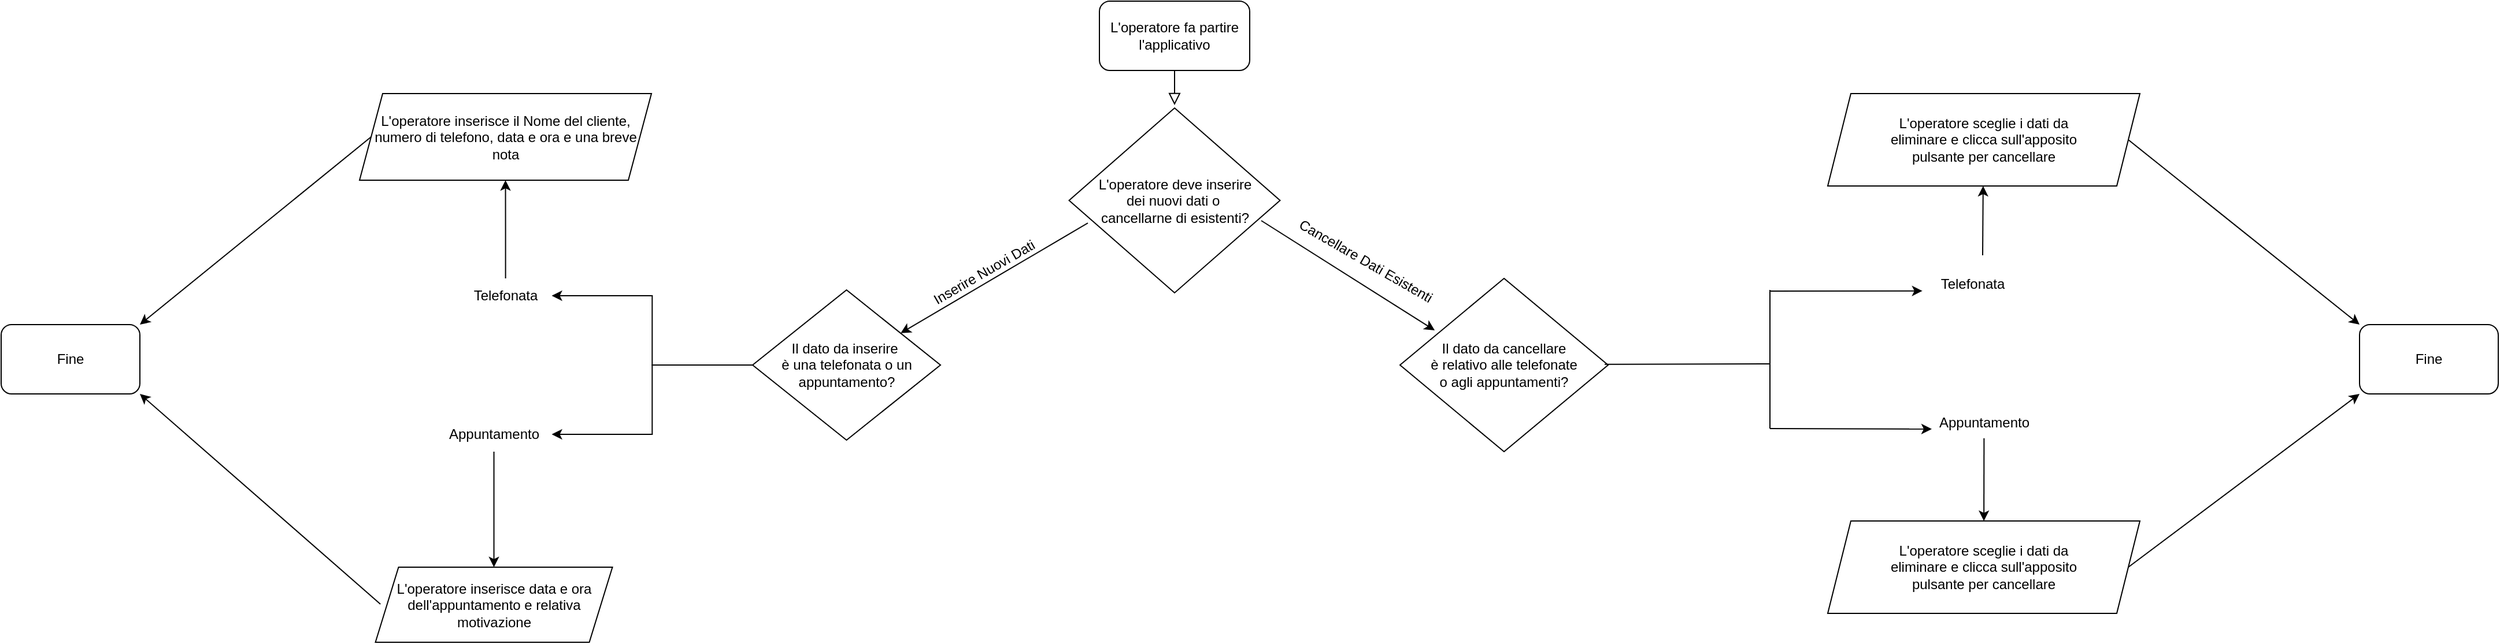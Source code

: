 <mxfile version="24.2.5" type="device">
  <diagram id="C5RBs43oDa-KdzZeNtuy" name="Page-1">
    <mxGraphModel dx="3217" dy="1407" grid="1" gridSize="10" guides="1" tooltips="1" connect="1" arrows="1" fold="1" page="1" pageScale="1" pageWidth="827" pageHeight="1169" math="0" shadow="0">
      <root>
        <mxCell id="WIyWlLk6GJQsqaUBKTNV-0" />
        <mxCell id="WIyWlLk6GJQsqaUBKTNV-1" parent="WIyWlLk6GJQsqaUBKTNV-0" />
        <mxCell id="WIyWlLk6GJQsqaUBKTNV-2" value="" style="rounded=0;html=1;jettySize=auto;orthogonalLoop=1;fontSize=11;endArrow=block;endFill=0;endSize=8;strokeWidth=1;shadow=0;labelBackgroundColor=none;edgeStyle=orthogonalEdgeStyle;" parent="WIyWlLk6GJQsqaUBKTNV-1" source="WIyWlLk6GJQsqaUBKTNV-3" edge="1">
          <mxGeometry relative="1" as="geometry">
            <mxPoint x="385" y="120" as="targetPoint" />
          </mxGeometry>
        </mxCell>
        <mxCell id="WIyWlLk6GJQsqaUBKTNV-3" value="L&#39;operatore fa partire l&#39;applicativo" style="rounded=1;whiteSpace=wrap;html=1;fontSize=12;glass=0;strokeWidth=1;shadow=0;" parent="WIyWlLk6GJQsqaUBKTNV-1" vertex="1">
          <mxGeometry x="320" y="30" width="130" height="60" as="geometry" />
        </mxCell>
        <mxCell id="1Bu1qQsimD0IRLWMEUHT-5" value="" style="edgeStyle=orthogonalEdgeStyle;rounded=0;orthogonalLoop=1;jettySize=auto;html=1;" parent="WIyWlLk6GJQsqaUBKTNV-1" source="1Bu1qQsimD0IRLWMEUHT-14" target="1Bu1qQsimD0IRLWMEUHT-4" edge="1">
          <mxGeometry relative="1" as="geometry" />
        </mxCell>
        <mxCell id="1Bu1qQsimD0IRLWMEUHT-10" value="" style="edgeStyle=orthogonalEdgeStyle;rounded=0;orthogonalLoop=1;jettySize=auto;html=1;" parent="WIyWlLk6GJQsqaUBKTNV-1" source="1Bu1qQsimD0IRLWMEUHT-16" target="1Bu1qQsimD0IRLWMEUHT-9" edge="1">
          <mxGeometry relative="1" as="geometry" />
        </mxCell>
        <mxCell id="1Bu1qQsimD0IRLWMEUHT-3" value="Il dato da inserire&amp;nbsp;&lt;div&gt;è una telefonata o un appuntamento?&lt;/div&gt;" style="rhombus;whiteSpace=wrap;html=1;" parent="WIyWlLk6GJQsqaUBKTNV-1" vertex="1">
          <mxGeometry x="20" y="280" width="162.5" height="130" as="geometry" />
        </mxCell>
        <mxCell id="1Bu1qQsimD0IRLWMEUHT-4" value="L&#39;operatore inserisce il Nome del cliente, numero di telefono, data e ora e una breve nota" style="shape=parallelogram;perimeter=parallelogramPerimeter;whiteSpace=wrap;html=1;fixedSize=1;" parent="WIyWlLk6GJQsqaUBKTNV-1" vertex="1">
          <mxGeometry x="-320" y="110" width="252.5" height="75" as="geometry" />
        </mxCell>
        <mxCell id="1Bu1qQsimD0IRLWMEUHT-6" value="L&#39;operatore deve inserire&lt;div&gt;dei nuovi dati o&amp;nbsp;&lt;/div&gt;&lt;div&gt;cancellarne di esistenti?&lt;/div&gt;" style="rhombus;whiteSpace=wrap;html=1;" parent="WIyWlLk6GJQsqaUBKTNV-1" vertex="1">
          <mxGeometry x="293.75" y="122.5" width="182.5" height="160" as="geometry" />
        </mxCell>
        <mxCell id="1Bu1qQsimD0IRLWMEUHT-9" value="L&#39;operatore inserisce data e ora dell&#39;appuntamento e relativa motivazione" style="shape=parallelogram;perimeter=parallelogramPerimeter;whiteSpace=wrap;html=1;fixedSize=1;" parent="WIyWlLk6GJQsqaUBKTNV-1" vertex="1">
          <mxGeometry x="-306.25" y="520" width="205" height="65" as="geometry" />
        </mxCell>
        <mxCell id="1Bu1qQsimD0IRLWMEUHT-13" value="" style="endArrow=classic;html=1;rounded=0;exitX=0.089;exitY=0.622;exitDx=0;exitDy=0;exitPerimeter=0;" parent="WIyWlLk6GJQsqaUBKTNV-1" source="1Bu1qQsimD0IRLWMEUHT-6" target="1Bu1qQsimD0IRLWMEUHT-3" edge="1">
          <mxGeometry width="50" height="50" relative="1" as="geometry">
            <mxPoint x="170" y="450" as="sourcePoint" />
            <mxPoint x="210" y="360" as="targetPoint" />
          </mxGeometry>
        </mxCell>
        <mxCell id="1Bu1qQsimD0IRLWMEUHT-15" value="" style="edgeStyle=orthogonalEdgeStyle;rounded=0;orthogonalLoop=1;jettySize=auto;html=1;" parent="WIyWlLk6GJQsqaUBKTNV-1" source="1Bu1qQsimD0IRLWMEUHT-3" target="1Bu1qQsimD0IRLWMEUHT-14" edge="1">
          <mxGeometry relative="1" as="geometry">
            <mxPoint x="20" y="345" as="sourcePoint" />
            <mxPoint x="-194" y="185" as="targetPoint" />
          </mxGeometry>
        </mxCell>
        <mxCell id="1Bu1qQsimD0IRLWMEUHT-14" value="Telefonata" style="text;html=1;align=center;verticalAlign=middle;resizable=0;points=[];autosize=1;strokeColor=none;fillColor=none;" parent="WIyWlLk6GJQsqaUBKTNV-1" vertex="1">
          <mxGeometry x="-233.75" y="270" width="80" height="30" as="geometry" />
        </mxCell>
        <mxCell id="1Bu1qQsimD0IRLWMEUHT-17" value="" style="edgeStyle=orthogonalEdgeStyle;rounded=0;orthogonalLoop=1;jettySize=auto;html=1;" parent="WIyWlLk6GJQsqaUBKTNV-1" source="1Bu1qQsimD0IRLWMEUHT-3" target="1Bu1qQsimD0IRLWMEUHT-16" edge="1">
          <mxGeometry relative="1" as="geometry">
            <mxPoint x="20" y="345" as="sourcePoint" />
            <mxPoint x="-194" y="520" as="targetPoint" />
          </mxGeometry>
        </mxCell>
        <mxCell id="1Bu1qQsimD0IRLWMEUHT-16" value="Appuntamento" style="text;html=1;align=center;verticalAlign=middle;resizable=0;points=[];autosize=1;strokeColor=none;fillColor=none;" parent="WIyWlLk6GJQsqaUBKTNV-1" vertex="1">
          <mxGeometry x="-253.75" y="390" width="100" height="30" as="geometry" />
        </mxCell>
        <mxCell id="1Bu1qQsimD0IRLWMEUHT-20" value="Inserire Nuovi Dati" style="text;html=1;align=center;verticalAlign=middle;resizable=0;points=[];autosize=1;strokeColor=none;fillColor=none;rotation=-30;" parent="WIyWlLk6GJQsqaUBKTNV-1" vertex="1">
          <mxGeometry x="160" y="250" width="120" height="30" as="geometry" />
        </mxCell>
        <mxCell id="1Bu1qQsimD0IRLWMEUHT-21" value="Il dato da cancellare&lt;div&gt;è relativo alle telefonate&lt;/div&gt;&lt;div&gt;o agli appuntamenti?&lt;/div&gt;" style="rhombus;whiteSpace=wrap;html=1;" parent="WIyWlLk6GJQsqaUBKTNV-1" vertex="1">
          <mxGeometry x="580" y="270" width="180" height="150" as="geometry" />
        </mxCell>
        <mxCell id="1Bu1qQsimD0IRLWMEUHT-22" value="" style="endArrow=classic;html=1;rounded=0;entryX=0.167;entryY=0.3;entryDx=0;entryDy=0;entryPerimeter=0;" parent="WIyWlLk6GJQsqaUBKTNV-1" target="1Bu1qQsimD0IRLWMEUHT-21" edge="1">
          <mxGeometry width="50" height="50" relative="1" as="geometry">
            <mxPoint x="460" y="220" as="sourcePoint" />
            <mxPoint x="660" y="290" as="targetPoint" />
          </mxGeometry>
        </mxCell>
        <mxCell id="1Bu1qQsimD0IRLWMEUHT-24" value="Cancellare Dati Esistenti" style="text;html=1;align=center;verticalAlign=middle;resizable=0;points=[];autosize=1;strokeColor=none;fillColor=none;rotation=30;" parent="WIyWlLk6GJQsqaUBKTNV-1" vertex="1">
          <mxGeometry x="475" y="240" width="150" height="30" as="geometry" />
        </mxCell>
        <mxCell id="1Bu1qQsimD0IRLWMEUHT-25" value="L&#39;operatore sceglie i dati da&lt;div&gt;eliminare e clicca sull&#39;apposito&lt;/div&gt;&lt;div&gt;pulsante per cancellare&lt;/div&gt;" style="shape=parallelogram;perimeter=parallelogramPerimeter;whiteSpace=wrap;html=1;fixedSize=1;" parent="WIyWlLk6GJQsqaUBKTNV-1" vertex="1">
          <mxGeometry x="950" y="480" width="270" height="80" as="geometry" />
        </mxCell>
        <mxCell id="1Bu1qQsimD0IRLWMEUHT-26" value="L&#39;operatore sceglie i dati da&lt;div&gt;eliminare e clicca sull&#39;apposito&lt;/div&gt;&lt;div&gt;pulsante per cancellare&lt;/div&gt;" style="shape=parallelogram;perimeter=parallelogramPerimeter;whiteSpace=wrap;html=1;fixedSize=1;" parent="WIyWlLk6GJQsqaUBKTNV-1" vertex="1">
          <mxGeometry x="950" y="110" width="270" height="80" as="geometry" />
        </mxCell>
        <mxCell id="1Bu1qQsimD0IRLWMEUHT-30" value="" style="endArrow=classic;html=1;rounded=0;" parent="WIyWlLk6GJQsqaUBKTNV-1" edge="1">
          <mxGeometry width="50" height="50" relative="1" as="geometry">
            <mxPoint x="1084" y="250" as="sourcePoint" />
            <mxPoint x="1084.41" y="190" as="targetPoint" />
          </mxGeometry>
        </mxCell>
        <mxCell id="1Bu1qQsimD0IRLWMEUHT-31" value="" style="endArrow=classic;html=1;rounded=0;exitX=0.502;exitY=0.946;exitDx=0;exitDy=0;exitPerimeter=0;" parent="WIyWlLk6GJQsqaUBKTNV-1" target="1Bu1qQsimD0IRLWMEUHT-25" edge="1" source="1Bu1qQsimD0IRLWMEUHT-35">
          <mxGeometry width="50" height="50" relative="1" as="geometry">
            <mxPoint x="1085" y="420" as="sourcePoint" />
            <mxPoint x="1085.246" y="400" as="targetPoint" />
          </mxGeometry>
        </mxCell>
        <mxCell id="1Bu1qQsimD0IRLWMEUHT-34" value="Telefonata" style="text;html=1;align=center;verticalAlign=middle;resizable=0;points=[];autosize=1;strokeColor=none;fillColor=none;" parent="WIyWlLk6GJQsqaUBKTNV-1" vertex="1">
          <mxGeometry x="1035" y="260" width="80" height="30" as="geometry" />
        </mxCell>
        <mxCell id="1Bu1qQsimD0IRLWMEUHT-35" value="Appuntamento" style="text;html=1;align=center;verticalAlign=middle;resizable=0;points=[];autosize=1;strokeColor=none;fillColor=none;" parent="WIyWlLk6GJQsqaUBKTNV-1" vertex="1">
          <mxGeometry x="1035" y="380" width="100" height="30" as="geometry" />
        </mxCell>
        <mxCell id="1Bu1qQsimD0IRLWMEUHT-37" value="" style="endArrow=none;html=1;rounded=0;" parent="WIyWlLk6GJQsqaUBKTNV-1" edge="1">
          <mxGeometry width="50" height="50" relative="1" as="geometry">
            <mxPoint x="757" y="344.41" as="sourcePoint" />
            <mxPoint x="900" y="344" as="targetPoint" />
          </mxGeometry>
        </mxCell>
        <mxCell id="1Bu1qQsimD0IRLWMEUHT-38" value="" style="endArrow=none;html=1;rounded=0;" parent="WIyWlLk6GJQsqaUBKTNV-1" edge="1">
          <mxGeometry width="50" height="50" relative="1" as="geometry">
            <mxPoint x="900" y="400" as="sourcePoint" />
            <mxPoint x="900" y="280" as="targetPoint" />
          </mxGeometry>
        </mxCell>
        <mxCell id="1Bu1qQsimD0IRLWMEUHT-39" value="" style="endArrow=classic;html=1;rounded=0;entryX=-0.039;entryY=0.694;entryDx=0;entryDy=0;entryPerimeter=0;" parent="WIyWlLk6GJQsqaUBKTNV-1" target="1Bu1qQsimD0IRLWMEUHT-34" edge="1">
          <mxGeometry width="50" height="50" relative="1" as="geometry">
            <mxPoint x="900" y="281" as="sourcePoint" />
            <mxPoint x="1020" y="280" as="targetPoint" />
          </mxGeometry>
        </mxCell>
        <mxCell id="1Bu1qQsimD0IRLWMEUHT-40" value="" style="endArrow=classic;html=1;rounded=0;" parent="WIyWlLk6GJQsqaUBKTNV-1" edge="1">
          <mxGeometry width="50" height="50" relative="1" as="geometry">
            <mxPoint x="900" y="400" as="sourcePoint" />
            <mxPoint x="1040" y="400.41" as="targetPoint" />
          </mxGeometry>
        </mxCell>
        <mxCell id="htgVPEzMu-FuBdbAJMFI-0" value="Fine" style="rounded=1;whiteSpace=wrap;html=1;" vertex="1" parent="WIyWlLk6GJQsqaUBKTNV-1">
          <mxGeometry x="1410" y="310" width="120" height="60" as="geometry" />
        </mxCell>
        <mxCell id="htgVPEzMu-FuBdbAJMFI-1" value="Fine" style="rounded=1;whiteSpace=wrap;html=1;" vertex="1" parent="WIyWlLk6GJQsqaUBKTNV-1">
          <mxGeometry x="-630" y="310" width="120" height="60" as="geometry" />
        </mxCell>
        <mxCell id="htgVPEzMu-FuBdbAJMFI-2" value="" style="endArrow=classic;html=1;rounded=0;entryX=1;entryY=0;entryDx=0;entryDy=0;exitX=0;exitY=0.5;exitDx=0;exitDy=0;" edge="1" parent="WIyWlLk6GJQsqaUBKTNV-1" source="1Bu1qQsimD0IRLWMEUHT-4" target="htgVPEzMu-FuBdbAJMFI-1">
          <mxGeometry width="50" height="50" relative="1" as="geometry">
            <mxPoint x="-480" y="260" as="sourcePoint" />
            <mxPoint x="-430" y="210" as="targetPoint" />
          </mxGeometry>
        </mxCell>
        <mxCell id="htgVPEzMu-FuBdbAJMFI-3" value="" style="endArrow=classic;html=1;rounded=0;entryX=1;entryY=1;entryDx=0;entryDy=0;exitX=0.021;exitY=0.492;exitDx=0;exitDy=0;exitPerimeter=0;" edge="1" parent="WIyWlLk6GJQsqaUBKTNV-1" source="1Bu1qQsimD0IRLWMEUHT-9" target="htgVPEzMu-FuBdbAJMFI-1">
          <mxGeometry width="50" height="50" relative="1" as="geometry">
            <mxPoint x="-490" y="520" as="sourcePoint" />
            <mxPoint x="-440" y="470" as="targetPoint" />
          </mxGeometry>
        </mxCell>
        <mxCell id="htgVPEzMu-FuBdbAJMFI-4" value="" style="endArrow=classic;html=1;rounded=0;entryX=0;entryY=0;entryDx=0;entryDy=0;" edge="1" parent="WIyWlLk6GJQsqaUBKTNV-1" target="htgVPEzMu-FuBdbAJMFI-0">
          <mxGeometry width="50" height="50" relative="1" as="geometry">
            <mxPoint x="1210" y="150" as="sourcePoint" />
            <mxPoint x="1280" y="200" as="targetPoint" />
          </mxGeometry>
        </mxCell>
        <mxCell id="htgVPEzMu-FuBdbAJMFI-5" value="" style="endArrow=classic;html=1;rounded=0;entryX=0;entryY=1;entryDx=0;entryDy=0;" edge="1" parent="WIyWlLk6GJQsqaUBKTNV-1" target="htgVPEzMu-FuBdbAJMFI-0">
          <mxGeometry width="50" height="50" relative="1" as="geometry">
            <mxPoint x="1210" y="520" as="sourcePoint" />
            <mxPoint x="1260" y="470" as="targetPoint" />
          </mxGeometry>
        </mxCell>
      </root>
    </mxGraphModel>
  </diagram>
</mxfile>
